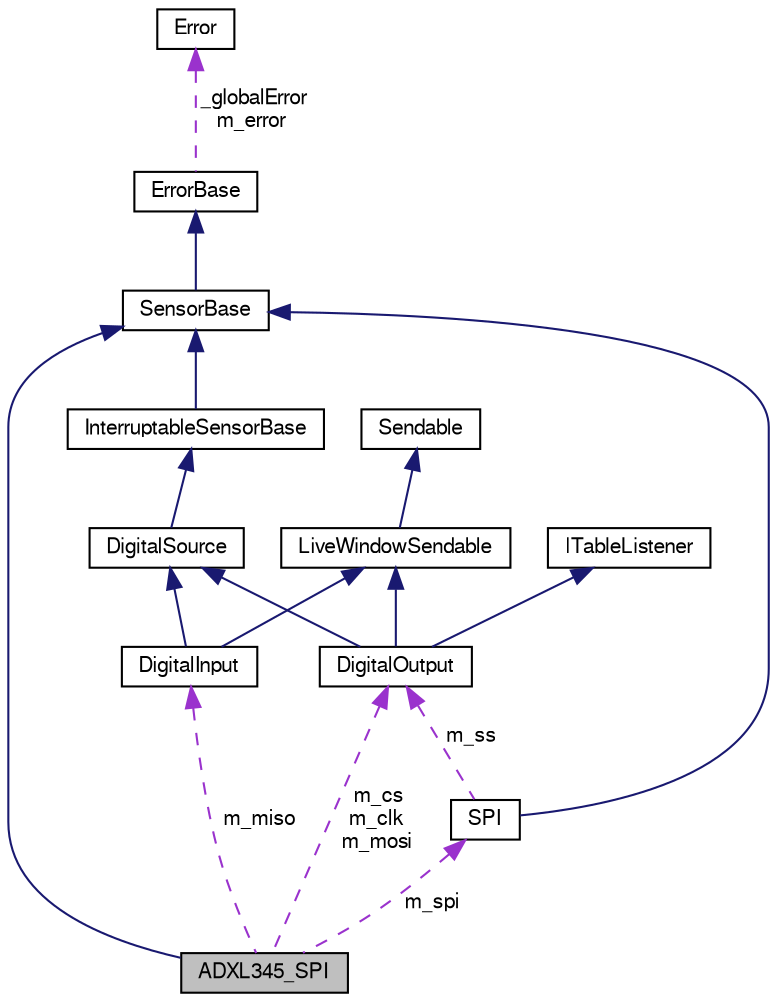 digraph "ADXL345_SPI"
{
  bgcolor="transparent";
  edge [fontname="FreeSans",fontsize="10",labelfontname="FreeSans",labelfontsize="10"];
  node [fontname="FreeSans",fontsize="10",shape=record];
  Node1 [label="ADXL345_SPI",height=0.2,width=0.4,color="black", fillcolor="grey75", style="filled" fontcolor="black"];
  Node2 -> Node1 [dir="back",color="midnightblue",fontsize="10",style="solid",fontname="FreeSans"];
  Node2 [label="SensorBase",height=0.2,width=0.4,color="black",URL="$class_sensor_base.html"];
  Node3 -> Node2 [dir="back",color="midnightblue",fontsize="10",style="solid",fontname="FreeSans"];
  Node3 [label="ErrorBase",height=0.2,width=0.4,color="black",URL="$class_error_base.html"];
  Node4 -> Node3 [dir="back",color="darkorchid3",fontsize="10",style="dashed",label=" _globalError\nm_error" ,fontname="FreeSans"];
  Node4 [label="Error",height=0.2,width=0.4,color="black",URL="$class_error.html"];
  Node5 -> Node1 [dir="back",color="darkorchid3",fontsize="10",style="dashed",label=" m_cs\nm_clk\nm_mosi" ,fontname="FreeSans"];
  Node5 [label="DigitalOutput",height=0.2,width=0.4,color="black",URL="$class_digital_output.html"];
  Node6 -> Node5 [dir="back",color="midnightblue",fontsize="10",style="solid",fontname="FreeSans"];
  Node6 [label="DigitalSource",height=0.2,width=0.4,color="black",URL="$class_digital_source.html"];
  Node7 -> Node6 [dir="back",color="midnightblue",fontsize="10",style="solid",fontname="FreeSans"];
  Node7 [label="InterruptableSensorBase",height=0.2,width=0.4,color="black",URL="$class_interruptable_sensor_base.html"];
  Node2 -> Node7 [dir="back",color="midnightblue",fontsize="10",style="solid",fontname="FreeSans"];
  Node8 -> Node5 [dir="back",color="midnightblue",fontsize="10",style="solid",fontname="FreeSans"];
  Node8 [label="ITableListener",height=0.2,width=0.4,color="black",URL="$class_i_table_listener.html"];
  Node9 -> Node5 [dir="back",color="midnightblue",fontsize="10",style="solid",fontname="FreeSans"];
  Node9 [label="LiveWindowSendable",height=0.2,width=0.4,color="black",URL="$class_live_window_sendable.html"];
  Node10 -> Node9 [dir="back",color="midnightblue",fontsize="10",style="solid",fontname="FreeSans"];
  Node10 [label="Sendable",height=0.2,width=0.4,color="black",URL="$class_sendable.html"];
  Node11 -> Node1 [dir="back",color="darkorchid3",fontsize="10",style="dashed",label=" m_miso" ,fontname="FreeSans"];
  Node11 [label="DigitalInput",height=0.2,width=0.4,color="black",URL="$class_digital_input.html"];
  Node6 -> Node11 [dir="back",color="midnightblue",fontsize="10",style="solid",fontname="FreeSans"];
  Node9 -> Node11 [dir="back",color="midnightblue",fontsize="10",style="solid",fontname="FreeSans"];
  Node12 -> Node1 [dir="back",color="darkorchid3",fontsize="10",style="dashed",label=" m_spi" ,fontname="FreeSans"];
  Node12 [label="SPI",height=0.2,width=0.4,color="black",URL="$class_s_p_i.html"];
  Node2 -> Node12 [dir="back",color="midnightblue",fontsize="10",style="solid",fontname="FreeSans"];
  Node5 -> Node12 [dir="back",color="darkorchid3",fontsize="10",style="dashed",label=" m_ss" ,fontname="FreeSans"];
}
